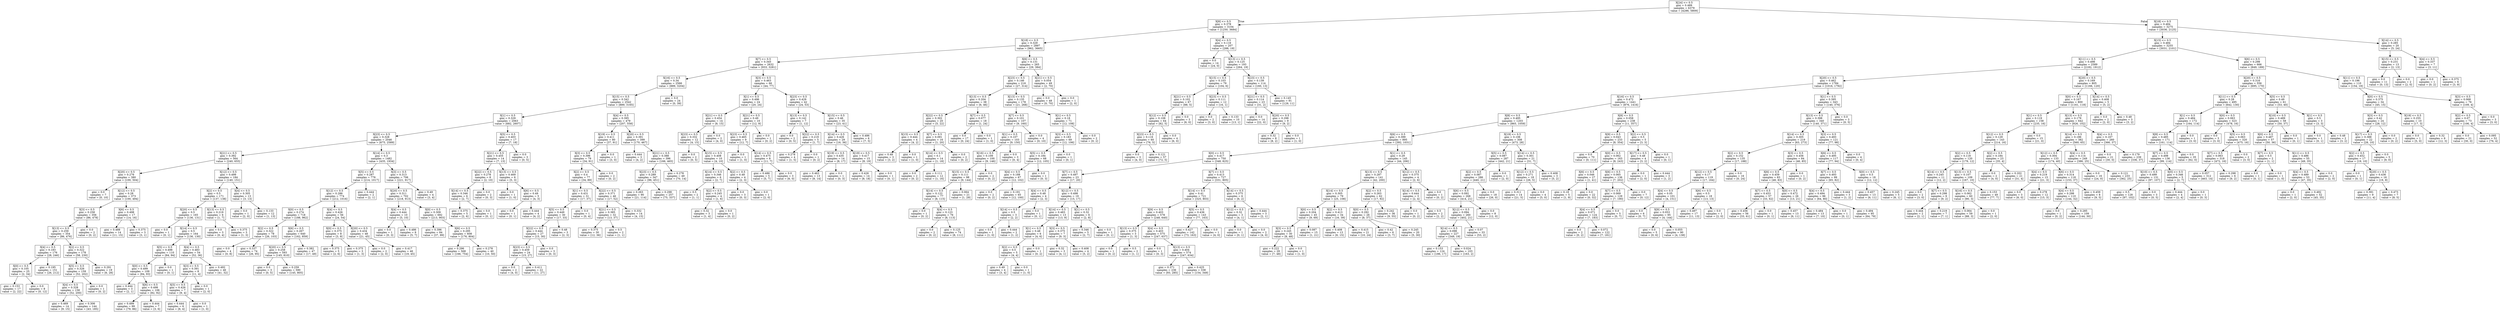 digraph Tree {
node [shape=box] ;
0 [label="X[24] <= 0.5\ngini = 0.489\nsamples = 6379\nvalue = [4286, 5809]"] ;
1 [label="X[8] <= 0.5\ngini = 0.378\nsamples = 3104\nvalue = [1250, 3684]"] ;
0 -> 1 [labeldistance=2.5, labelangle=45, headlabel="True"] ;
2 [label="X[18] <= 0.5\ngini = 0.329\nsamples = 2897\nvalue = [962, 3665]"] ;
1 -> 2 ;
3 [label="X[7] <= 0.5\ngini = 0.345\nsamples = 2632\nvalue = [933, 3281]"] ;
2 -> 3 ;
4 [label="X[16] <= 0.5\ngini = 0.34\nsamples = 2566\nvalue = [889, 3204]"] ;
3 -> 4 ;
5 [label="X[15] <= 0.5\ngini = 0.342\nsamples = 2542\nvalue = [889, 3165]"] ;
4 -> 5 ;
6 [label="X[1] <= 0.5\ngini = 0.329\nsamples = 2063\nvalue = [682, 2607]"] ;
5 -> 6 ;
7 [label="X[23] <= 0.5\ngini = 0.328\nsamples = 2046\nvalue = [675, 2589]"] ;
6 -> 7 ;
8 [label="X[21] <= 0.5\ngini = 0.392\nsamples = 564\nvalue = [240, 655]"] ;
7 -> 8 ;
9 [label="X[20] <= 0.5\ngini = 0.276\nsamples = 380\nvalue = [100, 504]"] ;
8 -> 9 ;
10 [label="gini = 0.0\nsamples = 7\nvalue = [0, 10]"] ;
9 -> 10 ;
11 [label="X[12] <= 0.5\ngini = 0.28\nsamples = 373\nvalue = [100, 494]"] ;
9 -> 11 ;
12 [label="X[3] <= 0.5\ngini = 0.258\nsamples = 356\nvalue = [86, 478]"] ;
11 -> 12 ;
13 [label="X[13] <= 0.5\ngini = 0.259\nsamples = 354\nvalue = [86, 476]"] ;
12 -> 13 ;
14 [label="X[4] <= 0.5\ngini = 0.183\nsamples = 176\nvalue = [28, 246]"] ;
13 -> 14 ;
15 [label="X[0] <= 0.5\ngini = 0.105\nsamples = 25\nvalue = [2, 34]"] ;
14 -> 15 ;
16 [label="gini = 0.153\nsamples = 17\nvalue = [2, 22]"] ;
15 -> 16 ;
17 [label="gini = 0.0\nsamples = 8\nvalue = [0, 12]"] ;
15 -> 17 ;
18 [label="gini = 0.195\nsamples = 151\nvalue = [26, 212]"] ;
14 -> 18 ;
19 [label="X[2] <= 0.5\ngini = 0.322\nsamples = 178\nvalue = [58, 230]"] ;
13 -> 19 ;
20 [label="X[5] <= 0.5\ngini = 0.326\nsamples = 159\nvalue = [52, 202]"] ;
19 -> 20 ;
21 [label="X[4] <= 0.5\ngini = 0.328\nsamples = 158\nvalue = [52, 200]"] ;
20 -> 21 ;
22 [label="gini = 0.469\nsamples = 14\nvalue = [9, 15]"] ;
21 -> 22 ;
23 [label="gini = 0.306\nsamples = 144\nvalue = [43, 185]"] ;
21 -> 23 ;
24 [label="gini = 0.0\nsamples = 1\nvalue = [0, 2]"] ;
20 -> 24 ;
25 [label="gini = 0.291\nsamples = 19\nvalue = [6, 28]"] ;
19 -> 25 ;
26 [label="gini = 0.0\nsamples = 2\nvalue = [0, 2]"] ;
12 -> 26 ;
27 [label="X[6] <= 0.5\ngini = 0.498\nsamples = 17\nvalue = [14, 16]"] ;
11 -> 27 ;
28 [label="gini = 0.488\nsamples = 14\nvalue = [11, 15]"] ;
27 -> 28 ;
29 [label="gini = 0.375\nsamples = 3\nvalue = [3, 1]"] ;
27 -> 29 ;
30 [label="X[12] <= 0.5\ngini = 0.499\nsamples = 184\nvalue = [140, 151]"] ;
8 -> 30 ;
31 [label="X[2] <= 0.5\ngini = 0.5\nsamples = 171\nvalue = [137, 138]"] ;
30 -> 31 ;
32 [label="X[20] <= 0.5\ngini = 0.5\nsamples = 165\nvalue = [136, 131]"] ;
31 -> 32 ;
33 [label="gini = 0.0\nsamples = 1\nvalue = [0, 1]"] ;
32 -> 33 ;
34 [label="X[14] <= 0.5\ngini = 0.5\nsamples = 164\nvalue = [136, 130]"] ;
32 -> 34 ;
35 [label="X[5] <= 0.5\ngini = 0.498\nsamples = 110\nvalue = [84, 94]"] ;
34 -> 35 ;
36 [label="X[0] <= 0.5\ngini = 0.499\nsamples = 109\nvalue = [84, 93]"] ;
35 -> 36 ;
37 [label="gini = 0.444\nsamples = 3\nvalue = [2, 1]"] ;
36 -> 37 ;
38 [label="X[6] <= 0.5\ngini = 0.498\nsamples = 106\nvalue = [82, 92]"] ;
36 -> 38 ;
39 [label="gini = 0.499\nsamples = 99\nvalue = [79, 86]"] ;
38 -> 39 ;
40 [label="gini = 0.444\nsamples = 7\nvalue = [3, 6]"] ;
38 -> 40 ;
41 [label="gini = 0.0\nsamples = 1\nvalue = [0, 1]"] ;
35 -> 41 ;
42 [label="X[4] <= 0.5\ngini = 0.483\nsamples = 54\nvalue = [52, 36]"] ;
34 -> 42 ;
43 [label="X[3] <= 0.5\ngini = 0.391\nsamples = 8\nvalue = [11, 4]"] ;
42 -> 43 ;
44 [label="X[5] <= 0.5\ngini = 0.426\nsamples = 7\nvalue = [9, 4]"] ;
43 -> 44 ;
45 [label="gini = 0.444\nsamples = 6\nvalue = [8, 4]"] ;
44 -> 45 ;
46 [label="gini = 0.0\nsamples = 1\nvalue = [1, 0]"] ;
44 -> 46 ;
47 [label="gini = 0.0\nsamples = 1\nvalue = [2, 0]"] ;
43 -> 47 ;
48 [label="gini = 0.492\nsamples = 46\nvalue = [41, 32]"] ;
42 -> 48 ;
49 [label="X[13] <= 0.5\ngini = 0.219\nsamples = 6\nvalue = [1, 7]"] ;
31 -> 49 ;
50 [label="gini = 0.0\nsamples = 3\nvalue = [0, 4]"] ;
49 -> 50 ;
51 [label="gini = 0.375\nsamples = 3\nvalue = [1, 3]"] ;
49 -> 51 ;
52 [label="X[4] <= 0.5\ngini = 0.305\nsamples = 13\nvalue = [3, 13]"] ;
30 -> 52 ;
53 [label="gini = 0.0\nsamples = 1\nvalue = [2, 0]"] ;
52 -> 53 ;
54 [label="gini = 0.133\nsamples = 12\nvalue = [1, 13]"] ;
52 -> 54 ;
55 [label="X[14] <= 0.5\ngini = 0.3\nsamples = 1482\nvalue = [435, 1934]"] ;
7 -> 55 ;
56 [label="X[5] <= 0.5\ngini = 0.287\nsamples = 776\nvalue = [214, 1017]"] ;
55 -> 56 ;
57 [label="X[12] <= 0.5\ngini = 0.286\nsamples = 774\nvalue = [212, 1016]"] ;
56 -> 57 ;
58 [label="X[0] <= 0.5\ngini = 0.274\nsamples = 718\nvalue = [188, 962]"] ;
57 -> 58 ;
59 [label="X[2] <= 0.5\ngini = 0.322\nsamples = 78\nvalue = [26, 103]"] ;
58 -> 59 ;
60 [label="gini = 0.0\nsamples = 4\nvalue = [0, 8]"] ;
59 -> 60 ;
61 [label="gini = 0.337\nsamples = 74\nvalue = [26, 95]"] ;
59 -> 61 ;
62 [label="X[6] <= 0.5\ngini = 0.267\nsamples = 640\nvalue = [162, 859]"] ;
58 -> 62 ;
63 [label="X[20] <= 0.5\ngini = 0.258\nsamples = 593\nvalue = [145, 810]"] ;
62 -> 63 ;
64 [label="gini = 0.0\nsamples = 3\nvalue = [0, 5]"] ;
63 -> 64 ;
65 [label="gini = 0.259\nsamples = 590\nvalue = [145, 805]"] ;
63 -> 65 ;
66 [label="gini = 0.382\nsamples = 47\nvalue = [17, 49]"] ;
62 -> 66 ;
67 [label="X[4] <= 0.5\ngini = 0.426\nsamples = 56\nvalue = [24, 54]"] ;
57 -> 67 ;
68 [label="X[0] <= 0.5\ngini = 0.375\nsamples = 8\nvalue = [3, 9]"] ;
67 -> 68 ;
69 [label="gini = 0.375\nsamples = 5\nvalue = [2, 6]"] ;
68 -> 69 ;
70 [label="gini = 0.375\nsamples = 3\nvalue = [1, 3]"] ;
68 -> 70 ;
71 [label="X[20] <= 0.5\ngini = 0.434\nsamples = 48\nvalue = [21, 45]"] ;
67 -> 71 ;
72 [label="gini = 0.0\nsamples = 2\nvalue = [2, 0]"] ;
71 -> 72 ;
73 [label="gini = 0.417\nsamples = 46\nvalue = [19, 45]"] ;
71 -> 73 ;
74 [label="gini = 0.444\nsamples = 2\nvalue = [2, 1]"] ;
56 -> 74 ;
75 [label="X[3] <= 0.5\ngini = 0.313\nsamples = 706\nvalue = [221, 917]"] ;
55 -> 75 ;
76 [label="X[20] <= 0.5\ngini = 0.311\nsamples = 702\nvalue = [218, 913]"] ;
75 -> 76 ;
77 [label="X[4] <= 0.5\ngini = 0.444\nsamples = 10\nvalue = [5, 10]"] ;
76 -> 77 ;
78 [label="gini = 0.0\nsamples = 1\nvalue = [0, 3]"] ;
77 -> 78 ;
79 [label="gini = 0.486\nsamples = 9\nvalue = [5, 7]"] ;
77 -> 79 ;
80 [label="X[0] <= 0.5\ngini = 0.309\nsamples = 692\nvalue = [213, 903]"] ;
76 -> 80 ;
81 [label="gini = 0.396\nsamples = 84\nvalue = [37, 99]"] ;
80 -> 81 ;
82 [label="X[6] <= 0.5\ngini = 0.295\nsamples = 608\nvalue = [176, 804]"] ;
80 -> 82 ;
83 [label="gini = 0.296\nsamples = 568\nvalue = [166, 754]"] ;
82 -> 83 ;
84 [label="gini = 0.278\nsamples = 40\nvalue = [10, 50]"] ;
82 -> 84 ;
85 [label="gini = 0.49\nsamples = 4\nvalue = [3, 4]"] ;
75 -> 85 ;
86 [label="X[5] <= 0.5\ngini = 0.403\nsamples = 17\nvalue = [7, 18]"] ;
6 -> 86 ;
87 [label="X[21] <= 0.5\ngini = 0.455\nsamples = 14\nvalue = [7, 13]"] ;
86 -> 87 ;
88 [label="X[22] <= 0.5\ngini = 0.278\nsamples = 8\nvalue = [2, 10]"] ;
87 -> 88 ;
89 [label="X[14] <= 0.5\ngini = 0.346\nsamples = 6\nvalue = [2, 7]"] ;
88 -> 89 ;
90 [label="gini = 0.375\nsamples = 5\nvalue = [2, 6]"] ;
89 -> 90 ;
91 [label="gini = 0.0\nsamples = 1\nvalue = [0, 1]"] ;
89 -> 91 ;
92 [label="gini = 0.0\nsamples = 2\nvalue = [0, 3]"] ;
88 -> 92 ;
93 [label="X[13] <= 0.5\ngini = 0.469\nsamples = 6\nvalue = [5, 3]"] ;
87 -> 93 ;
94 [label="gini = 0.0\nsamples = 1\nvalue = [1, 0]"] ;
93 -> 94 ;
95 [label="X[6] <= 0.5\ngini = 0.49\nsamples = 5\nvalue = [4, 3]"] ;
93 -> 95 ;
96 [label="gini = 0.0\nsamples = 1\nvalue = [0, 1]"] ;
95 -> 96 ;
97 [label="gini = 0.444\nsamples = 4\nvalue = [4, 2]"] ;
95 -> 97 ;
98 [label="gini = 0.0\nsamples = 3\nvalue = [0, 5]"] ;
86 -> 98 ;
99 [label="X[4] <= 0.5\ngini = 0.395\nsamples = 479\nvalue = [207, 558]"] ;
5 -> 99 ;
100 [label="X[19] <= 0.5\ngini = 0.411\nsamples = 80\nvalue = [37, 91]"] ;
99 -> 100 ;
101 [label="X[3] <= 0.5\ngini = 0.396\nsamples = 79\nvalue = [34, 91]"] ;
100 -> 101 ;
102 [label="X[2] <= 0.5\ngini = 0.4\nsamples = 77\nvalue = [34, 89]"] ;
101 -> 102 ;
103 [label="X[1] <= 0.5\ngini = 0.431\nsamples = 31\nvalue = [17, 37]"] ;
102 -> 103 ;
104 [label="X[5] <= 0.5\ngini = 0.449\nsamples = 30\nvalue = [17, 33]"] ;
103 -> 104 ;
105 [label="X[22] <= 0.5\ngini = 0.444\nsamples = 27\nvalue = [15, 30]"] ;
104 -> 105 ;
106 [label="X[23] <= 0.5\ngini = 0.459\nsamples = 24\nvalue = [15, 27]"] ;
105 -> 106 ;
107 [label="gini = 0.0\nsamples = 2\nvalue = [4, 0]"] ;
106 -> 107 ;
108 [label="gini = 0.411\nsamples = 22\nvalue = [11, 27]"] ;
106 -> 108 ;
109 [label="gini = 0.0\nsamples = 3\nvalue = [0, 3]"] ;
105 -> 109 ;
110 [label="gini = 0.48\nsamples = 3\nvalue = [2, 3]"] ;
104 -> 110 ;
111 [label="gini = 0.0\nsamples = 1\nvalue = [0, 4]"] ;
103 -> 111 ;
112 [label="X[22] <= 0.5\ngini = 0.371\nsamples = 46\nvalue = [17, 52]"] ;
102 -> 112 ;
113 [label="X[21] <= 0.5\ngini = 0.385\nsamples = 32\nvalue = [13, 37]"] ;
112 -> 113 ;
114 [label="gini = 0.375\nsamples = 30\nvalue = [12, 36]"] ;
113 -> 114 ;
115 [label="gini = 0.5\nsamples = 2\nvalue = [1, 1]"] ;
113 -> 115 ;
116 [label="gini = 0.332\nsamples = 14\nvalue = [4, 15]"] ;
112 -> 116 ;
117 [label="gini = 0.0\nsamples = 2\nvalue = [0, 2]"] ;
101 -> 117 ;
118 [label="gini = 0.0\nsamples = 1\nvalue = [3, 0]"] ;
100 -> 118 ;
119 [label="X[20] <= 0.5\ngini = 0.391\nsamples = 399\nvalue = [170, 467]"] ;
99 -> 119 ;
120 [label="gini = 0.444\nsamples = 3\nvalue = [4, 2]"] ;
119 -> 120 ;
121 [label="X[21] <= 0.5\ngini = 0.388\nsamples = 396\nvalue = [166, 465]"] ;
119 -> 121 ;
122 [label="X[23] <= 0.5\ngini = 0.289\nsamples = 347\nvalue = [96, 451]"] ;
121 -> 122 ;
123 [label="gini = 0.263\nsamples = 90\nvalue = [21, 114]"] ;
122 -> 123 ;
124 [label="gini = 0.298\nsamples = 257\nvalue = [75, 337]"] ;
122 -> 124 ;
125 [label="gini = 0.278\nsamples = 49\nvalue = [70, 14]"] ;
121 -> 125 ;
126 [label="gini = 0.0\nsamples = 24\nvalue = [0, 39]"] ;
4 -> 126 ;
127 [label="X[3] <= 0.5\ngini = 0.463\nsamples = 66\nvalue = [44, 77]"] ;
3 -> 127 ;
128 [label="X[1] <= 0.5\ngini = 0.496\nsamples = 24\nvalue = [20, 24]"] ;
127 -> 128 ;
129 [label="X[21] <= 0.5\ngini = 0.454\nsamples = 14\nvalue = [8, 15]"] ;
128 -> 129 ;
130 [label="X[23] <= 0.5\ngini = 0.332\nsamples = 12\nvalue = [4, 15]"] ;
129 -> 130 ;
131 [label="gini = 0.0\nsamples = 2\nvalue = [0, 5]"] ;
130 -> 131 ;
132 [label="X[15] <= 0.5\ngini = 0.408\nsamples = 10\nvalue = [4, 10]"] ;
130 -> 132 ;
133 [label="X[14] <= 0.5\ngini = 0.346\nsamples = 6\nvalue = [2, 7]"] ;
132 -> 133 ;
134 [label="gini = 0.5\nsamples = 2\nvalue = [1, 1]"] ;
133 -> 134 ;
135 [label="X[2] <= 0.5\ngini = 0.245\nsamples = 4\nvalue = [1, 6]"] ;
133 -> 135 ;
136 [label="gini = 0.32\nsamples = 3\nvalue = [1, 4]"] ;
135 -> 136 ;
137 [label="gini = 0.0\nsamples = 1\nvalue = [0, 2]"] ;
135 -> 137 ;
138 [label="X[2] <= 0.5\ngini = 0.48\nsamples = 4\nvalue = [2, 3]"] ;
132 -> 138 ;
139 [label="gini = 0.0\nsamples = 3\nvalue = [0, 3]"] ;
138 -> 139 ;
140 [label="gini = 0.0\nsamples = 1\nvalue = [2, 0]"] ;
138 -> 140 ;
141 [label="gini = 0.0\nsamples = 2\nvalue = [4, 0]"] ;
129 -> 141 ;
142 [label="X[21] <= 0.5\ngini = 0.49\nsamples = 10\nvalue = [12, 9]"] ;
128 -> 142 ;
143 [label="X[23] <= 0.5\ngini = 0.465\nsamples = 9\nvalue = [12, 7]"] ;
142 -> 143 ;
144 [label="gini = 0.0\nsamples = 1\nvalue = [1, 0]"] ;
143 -> 144 ;
145 [label="X[14] <= 0.5\ngini = 0.475\nsamples = 8\nvalue = [11, 7]"] ;
143 -> 145 ;
146 [label="gini = 0.486\nsamples = 5\nvalue = [5, 7]"] ;
145 -> 146 ;
147 [label="gini = 0.0\nsamples = 3\nvalue = [6, 0]"] ;
145 -> 147 ;
148 [label="gini = 0.0\nsamples = 1\nvalue = [0, 2]"] ;
142 -> 148 ;
149 [label="X[23] <= 0.5\ngini = 0.429\nsamples = 42\nvalue = [24, 53]"] ;
127 -> 149 ;
150 [label="X[13] <= 0.5\ngini = 0.142\nsamples = 7\nvalue = [1, 12]"] ;
149 -> 150 ;
151 [label="gini = 0.0\nsamples = 2\nvalue = [0, 5]"] ;
150 -> 151 ;
152 [label="X[22] <= 0.5\ngini = 0.219\nsamples = 5\nvalue = [1, 7]"] ;
150 -> 152 ;
153 [label="gini = 0.278\nsamples = 4\nvalue = [1, 5]"] ;
152 -> 153 ;
154 [label="gini = 0.0\nsamples = 1\nvalue = [0, 2]"] ;
152 -> 154 ;
155 [label="X[15] <= 0.5\ngini = 0.46\nsamples = 35\nvalue = [23, 41]"] ;
149 -> 155 ;
156 [label="X[14] <= 0.5\ngini = 0.426\nsamples = 29\nvalue = [16, 36]"] ;
155 -> 156 ;
157 [label="X[19] <= 0.5\ngini = 0.435\nsamples = 14\nvalue = [8, 17]"] ;
156 -> 157 ;
158 [label="gini = 0.463\nsamples = 13\nvalue = [8, 14]"] ;
157 -> 158 ;
159 [label="gini = 0.0\nsamples = 1\nvalue = [0, 3]"] ;
157 -> 159 ;
160 [label="X[19] <= 0.5\ngini = 0.417\nsamples = 15\nvalue = [8, 19]"] ;
156 -> 160 ;
161 [label="gini = 0.426\nsamples = 14\nvalue = [8, 18]"] ;
160 -> 161 ;
162 [label="gini = 0.0\nsamples = 1\nvalue = [0, 1]"] ;
160 -> 162 ;
163 [label="gini = 0.486\nsamples = 6\nvalue = [7, 5]"] ;
155 -> 163 ;
164 [label="X[6] <= 0.5\ngini = 0.131\nsamples = 265\nvalue = [29, 384]"] ;
2 -> 164 ;
165 [label="X[23] <= 0.5\ngini = 0.146\nsamples = 216\nvalue = [27, 314]"] ;
164 -> 165 ;
166 [label="X[13] <= 0.5\ngini = 0.204\nsamples = 38\nvalue = [6, 46]"] ;
165 -> 166 ;
167 [label="X[22] <= 0.5\ngini = 0.302\nsamples = 20\nvalue = [5, 22]"] ;
166 -> 167 ;
168 [label="X[15] <= 0.5\ngini = 0.444\nsamples = 4\nvalue = [4, 2]"] ;
167 -> 168 ;
169 [label="gini = 0.48\nsamples = 3\nvalue = [3, 2]"] ;
168 -> 169 ;
170 [label="gini = 0.0\nsamples = 1\nvalue = [1, 0]"] ;
168 -> 170 ;
171 [label="X[7] <= 0.5\ngini = 0.091\nsamples = 16\nvalue = [1, 20]"] ;
167 -> 171 ;
172 [label="X[14] <= 0.5\ngini = 0.1\nsamples = 14\nvalue = [1, 18]"] ;
171 -> 172 ;
173 [label="gini = 0.0\nsamples = 2\nvalue = [0, 2]"] ;
172 -> 173 ;
174 [label="gini = 0.111\nsamples = 12\nvalue = [1, 16]"] ;
172 -> 174 ;
175 [label="gini = 0.0\nsamples = 2\nvalue = [0, 2]"] ;
171 -> 175 ;
176 [label="X[7] <= 0.5\ngini = 0.077\nsamples = 18\nvalue = [1, 24]"] ;
166 -> 176 ;
177 [label="gini = 0.0\nsamples = 17\nvalue = [0, 24]"] ;
176 -> 177 ;
178 [label="gini = 0.0\nsamples = 1\nvalue = [1, 0]"] ;
176 -> 178 ;
179 [label="X[13] <= 0.5\ngini = 0.135\nsamples = 178\nvalue = [21, 268]"] ;
165 -> 179 ;
180 [label="X[7] <= 0.5\ngini = 0.101\nsamples = 107\nvalue = [9, 160]"] ;
179 -> 180 ;
181 [label="X[1] <= 0.5\ngini = 0.107\nsamples = 103\nvalue = [9, 150]"] ;
180 -> 181 ;
182 [label="X[16] <= 0.5\ngini = 0.109\nsamples = 100\nvalue = [9, 146]"] ;
181 -> 182 ;
183 [label="X[15] <= 0.5\ngini = 0.111\nsamples = 98\nvalue = [9, 144]"] ;
182 -> 183 ;
184 [label="X[14] <= 0.5\ngini = 0.122\nsamples = 77\nvalue = [8, 115]"] ;
183 -> 184 ;
185 [label="gini = 0.0\nsamples = 1\nvalue = [0, 2]"] ;
184 -> 185 ;
186 [label="X[4] <= 0.5\ngini = 0.123\nsamples = 76\nvalue = [8, 113]"] ;
184 -> 186 ;
187 [label="gini = 0.0\nsamples = 2\nvalue = [0, 2]"] ;
186 -> 187 ;
188 [label="gini = 0.125\nsamples = 74\nvalue = [8, 111]"] ;
186 -> 188 ;
189 [label="gini = 0.064\nsamples = 21\nvalue = [1, 29]"] ;
183 -> 189 ;
190 [label="gini = 0.0\nsamples = 2\nvalue = [0, 2]"] ;
182 -> 190 ;
191 [label="gini = 0.0\nsamples = 3\nvalue = [0, 4]"] ;
181 -> 191 ;
192 [label="gini = 0.0\nsamples = 4\nvalue = [0, 10]"] ;
180 -> 192 ;
193 [label="X[1] <= 0.5\ngini = 0.18\nsamples = 71\nvalue = [12, 108]"] ;
179 -> 193 ;
194 [label="X[3] <= 0.5\ngini = 0.183\nsamples = 69\nvalue = [12, 106]"] ;
193 -> 194 ;
195 [label="X[5] <= 0.5\ngini = 0.184\nsamples = 68\nvalue = [12, 105]"] ;
194 -> 195 ;
196 [label="X[4] <= 0.5\ngini = 0.188\nsamples = 67\nvalue = [12, 102]"] ;
195 -> 196 ;
197 [label="gini = 0.0\nsamples = 2\nvalue = [0, 2]"] ;
196 -> 197 ;
198 [label="gini = 0.191\nsamples = 65\nvalue = [12, 100]"] ;
196 -> 198 ;
199 [label="gini = 0.0\nsamples = 1\nvalue = [0, 3]"] ;
195 -> 199 ;
200 [label="gini = 0.0\nsamples = 1\nvalue = [0, 1]"] ;
194 -> 200 ;
201 [label="gini = 0.0\nsamples = 2\nvalue = [0, 2]"] ;
193 -> 201 ;
202 [label="X[21] <= 0.5\ngini = 0.054\nsamples = 49\nvalue = [2, 70]"] ;
164 -> 202 ;
203 [label="gini = 0.0\nsamples = 48\nvalue = [0, 70]"] ;
202 -> 203 ;
204 [label="gini = 0.0\nsamples = 1\nvalue = [2, 0]"] ;
202 -> 204 ;
205 [label="X[4] <= 0.5\ngini = 0.116\nsamples = 207\nvalue = [288, 19]"] ;
1 -> 205 ;
206 [label="gini = 0.0\nsamples = 14\nvalue = [24, 0]"] ;
205 -> 206 ;
207 [label="X[13] <= 0.5\ngini = 0.125\nsamples = 193\nvalue = [264, 19]"] ;
205 -> 207 ;
208 [label="X[15] <= 0.5\ngini = 0.103\nsamples = 79\nvalue = [104, 6]"] ;
207 -> 208 ;
209 [label="X[21] <= 0.5\ngini = 0.102\nsamples = 67\nvalue = [88, 5]"] ;
208 -> 209 ;
210 [label="X[12] <= 0.5\ngini = 0.108\nsamples = 64\nvalue = [82, 5]"] ;
209 -> 210 ;
211 [label="X[23] <= 0.5\ngini = 0.116\nsamples = 60\nvalue = [76, 5]"] ;
210 -> 211 ;
212 [label="gini = 0.0\nsamples = 3\nvalue = [4, 0]"] ;
211 -> 212 ;
213 [label="gini = 0.121\nsamples = 57\nvalue = [72, 5]"] ;
211 -> 213 ;
214 [label="gini = 0.0\nsamples = 4\nvalue = [6, 0]"] ;
210 -> 214 ;
215 [label="gini = 0.0\nsamples = 3\nvalue = [6, 0]"] ;
209 -> 215 ;
216 [label="X[23] <= 0.5\ngini = 0.111\nsamples = 12\nvalue = [16, 1]"] ;
208 -> 216 ;
217 [label="gini = 0.0\nsamples = 2\nvalue = [3, 0]"] ;
216 -> 217 ;
218 [label="gini = 0.133\nsamples = 10\nvalue = [13, 1]"] ;
216 -> 218 ;
219 [label="X[23] <= 0.5\ngini = 0.139\nsamples = 114\nvalue = [160, 13]"] ;
207 -> 219 ;
220 [label="X[21] <= 0.5\ngini = 0.114\nsamples = 23\nvalue = [31, 2]"] ;
219 -> 220 ;
221 [label="gini = 0.0\nsamples = 14\nvalue = [22, 0]"] ;
220 -> 221 ;
222 [label="X[20] <= 0.5\ngini = 0.298\nsamples = 9\nvalue = [9, 2]"] ;
220 -> 222 ;
223 [label="gini = 0.32\nsamples = 8\nvalue = [8, 2]"] ;
222 -> 223 ;
224 [label="gini = 0.0\nsamples = 1\nvalue = [1, 0]"] ;
222 -> 224 ;
225 [label="gini = 0.145\nsamples = 91\nvalue = [129, 11]"] ;
219 -> 225 ;
226 [label="X[18] <= 0.5\ngini = 0.484\nsamples = 3275\nvalue = [3036, 2125]"] ;
0 -> 226 [labeldistance=2.5, labelangle=-45, headlabel="False"] ;
227 [label="X[15] <= 0.5\ngini = 0.484\nsamples = 3255\nvalue = [3031, 2101]"] ;
226 -> 227 ;
228 [label="X[11] <= 0.5\ngini = 0.498\nsamples = 2589\nvalue = [2182, 1912]"] ;
227 -> 228 ;
229 [label="X[20] <= 0.5\ngini = 0.462\nsamples = 1784\nvalue = [1016, 1792]"] ;
228 -> 229 ;
230 [label="X[16] <= 0.5\ngini = 0.472\nsamples = 1441\nvalue = [876, 1416]"] ;
229 -> 230 ;
231 [label="X[8] <= 0.5\ngini = 0.495\nsamples = 1203\nvalue = [865, 1059]"] ;
230 -> 231 ;
232 [label="X[6] <= 0.5\ngini = 0.399\nsamples = 895\nvalue = [392, 1031]"] ;
231 -> 232 ;
233 [label="X[0] <= 0.5\ngini = 0.417\nsamples = 750\nvalue = [348, 825]"] ;
232 -> 233 ;
234 [label="X[7] <= 0.5\ngini = 0.497\nsamples = 23\nvalue = [17, 20]"] ;
233 -> 234 ;
235 [label="X[4] <= 0.5\ngini = 0.48\nsamples = 4\nvalue = [2, 3]"] ;
234 -> 235 ;
236 [label="X[14] <= 0.5\ngini = 0.5\nsamples = 3\nvalue = [2, 2]"] ;
235 -> 236 ;
237 [label="gini = 0.0\nsamples = 1\nvalue = [1, 0]"] ;
236 -> 237 ;
238 [label="gini = 0.444\nsamples = 2\nvalue = [1, 2]"] ;
236 -> 238 ;
239 [label="gini = 0.0\nsamples = 1\nvalue = [0, 1]"] ;
235 -> 239 ;
240 [label="X[12] <= 0.5\ngini = 0.498\nsamples = 19\nvalue = [15, 17]"] ;
234 -> 240 ;
241 [label="X[14] <= 0.5\ngini = 0.483\nsamples = 13\nvalue = [13, 9]"] ;
240 -> 241 ;
242 [label="X[1] <= 0.5\ngini = 0.48\nsamples = 6\nvalue = [4, 6]"] ;
241 -> 242 ;
243 [label="X[2] <= 0.5\ngini = 0.5\nsamples = 5\nvalue = [4, 4]"] ;
242 -> 243 ;
244 [label="gini = 0.49\nsamples = 4\nvalue = [3, 4]"] ;
243 -> 244 ;
245 [label="gini = 0.0\nsamples = 1\nvalue = [1, 0]"] ;
243 -> 245 ;
246 [label="gini = 0.0\nsamples = 1\nvalue = [0, 2]"] ;
242 -> 246 ;
247 [label="X[3] <= 0.5\ngini = 0.375\nsamples = 7\nvalue = [9, 3]"] ;
241 -> 247 ;
248 [label="gini = 0.32\nsamples = 3\nvalue = [4, 1]"] ;
247 -> 248 ;
249 [label="gini = 0.408\nsamples = 4\nvalue = [5, 2]"] ;
247 -> 249 ;
250 [label="X[1] <= 0.5\ngini = 0.32\nsamples = 6\nvalue = [2, 8]"] ;
240 -> 250 ;
251 [label="gini = 0.346\nsamples = 5\nvalue = [2, 7]"] ;
250 -> 251 ;
252 [label="gini = 0.0\nsamples = 1\nvalue = [0, 1]"] ;
250 -> 252 ;
253 [label="X[7] <= 0.5\ngini = 0.413\nsamples = 727\nvalue = [331, 805]"] ;
233 -> 253 ;
254 [label="X[14] <= 0.5\ngini = 0.41\nsamples = 721\nvalue = [325, 803]"] ;
253 -> 254 ;
255 [label="X[9] <= 0.5\ngini = 0.403\nsamples = 578\nvalue = [248, 640]"] ;
254 -> 255 ;
256 [label="X[13] <= 0.5\ngini = 0.375\nsamples = 3\nvalue = [1, 3]"] ;
255 -> 256 ;
257 [label="gini = 0.0\nsamples = 1\nvalue = [0, 2]"] ;
256 -> 257 ;
258 [label="gini = 0.5\nsamples = 2\nvalue = [1, 1]"] ;
256 -> 258 ;
259 [label="X[4] <= 0.5\ngini = 0.403\nsamples = 575\nvalue = [247, 637]"] ;
255 -> 259 ;
260 [label="gini = 0.0\nsamples = 1\nvalue = [0, 3]"] ;
259 -> 260 ;
261 [label="X[13] <= 0.5\ngini = 0.404\nsamples = 574\nvalue = [247, 634]"] ;
259 -> 261 ;
262 [label="gini = 0.371\nsamples = 236\nvalue = [93, 285]"] ;
261 -> 262 ;
263 [label="gini = 0.425\nsamples = 338\nvalue = [154, 349]"] ;
261 -> 263 ;
264 [label="X[5] <= 0.5\ngini = 0.436\nsamples = 143\nvalue = [77, 163]"] ;
254 -> 264 ;
265 [label="gini = 0.427\nsamples = 142\nvalue = [73, 163]"] ;
264 -> 265 ;
266 [label="gini = 0.0\nsamples = 1\nvalue = [4, 0]"] ;
264 -> 266 ;
267 [label="X[14] <= 0.5\ngini = 0.375\nsamples = 6\nvalue = [6, 2]"] ;
253 -> 267 ;
268 [label="X[12] <= 0.5\ngini = 0.32\nsamples = 3\nvalue = [4, 1]"] ;
267 -> 268 ;
269 [label="gini = 0.0\nsamples = 1\nvalue = [0, 1]"] ;
268 -> 269 ;
270 [label="gini = 0.0\nsamples = 2\nvalue = [4, 0]"] ;
268 -> 270 ;
271 [label="gini = 0.444\nsamples = 3\nvalue = [2, 1]"] ;
267 -> 271 ;
272 [label="X[1] <= 0.5\ngini = 0.29\nsamples = 145\nvalue = [44, 206]"] ;
232 -> 272 ;
273 [label="X[13] <= 0.5\ngini = 0.287\nsamples = 141\nvalue = [42, 200]"] ;
272 -> 273 ;
274 [label="X[14] <= 0.5\ngini = 0.305\nsamples = 79\nvalue = [25, 108]"] ;
273 -> 274 ;
275 [label="X[0] <= 0.5\ngini = 0.204\nsamples = 45\nvalue = [9, 69]"] ;
274 -> 275 ;
276 [label="X[3] <= 0.5\ngini = 0.245\nsamples = 30\nvalue = [8, 48]"] ;
275 -> 276 ;
277 [label="gini = 0.222\nsamples = 29\nvalue = [7, 48]"] ;
276 -> 277 ;
278 [label="gini = 0.0\nsamples = 1\nvalue = [1, 0]"] ;
276 -> 278 ;
279 [label="gini = 0.087\nsamples = 15\nvalue = [1, 21]"] ;
275 -> 279 ;
280 [label="X[2] <= 0.5\ngini = 0.413\nsamples = 34\nvalue = [16, 39]"] ;
274 -> 280 ;
281 [label="gini = 0.408\nsamples = 13\nvalue = [6, 15]"] ;
280 -> 281 ;
282 [label="gini = 0.415\nsamples = 21\nvalue = [10, 24]"] ;
280 -> 282 ;
283 [label="X[2] <= 0.5\ngini = 0.263\nsamples = 62\nvalue = [17, 92]"] ;
273 -> 283 ;
284 [label="X[0] <= 0.5\ngini = 0.292\nsamples = 26\nvalue = [8, 37]"] ;
283 -> 284 ;
285 [label="gini = 0.42\nsamples = 6\nvalue = [3, 7]"] ;
284 -> 285 ;
286 [label="gini = 0.245\nsamples = 20\nvalue = [5, 30]"] ;
284 -> 286 ;
287 [label="gini = 0.242\nsamples = 36\nvalue = [9, 55]"] ;
283 -> 287 ;
288 [label="X[12] <= 0.5\ngini = 0.375\nsamples = 4\nvalue = [2, 6]"] ;
272 -> 288 ;
289 [label="X[14] <= 0.5\ngini = 0.444\nsamples = 3\nvalue = [2, 4]"] ;
288 -> 289 ;
290 [label="gini = 0.0\nsamples = 1\nvalue = [0, 2]"] ;
289 -> 290 ;
291 [label="gini = 0.5\nsamples = 2\nvalue = [2, 2]"] ;
289 -> 291 ;
292 [label="gini = 0.0\nsamples = 1\nvalue = [0, 2]"] ;
288 -> 292 ;
293 [label="X[19] <= 0.5\ngini = 0.106\nsamples = 308\nvalue = [473, 28]"] ;
231 -> 293 ;
294 [label="X[5] <= 0.5\ngini = 0.087\nsamples = 287\nvalue = [442, 21]"] ;
293 -> 294 ;
295 [label="X[2] <= 0.5\ngini = 0.087\nsamples = 286\nvalue = [440, 21]"] ;
294 -> 295 ;
296 [label="X[6] <= 0.5\ngini = 0.092\nsamples = 268\nvalue = [414, 21]"] ;
295 -> 296 ;
297 [label="X[12] <= 0.5\ngini = 0.094\nsamples = 260\nvalue = [402, 21]"] ;
296 -> 297 ;
298 [label="X[14] <= 0.5\ngini = 0.098\nsamples = 227\nvalue = [349, 19]"] ;
297 -> 298 ;
299 [label="gini = 0.153\nsamples = 124\nvalue = [186, 17]"] ;
298 -> 299 ;
300 [label="gini = 0.024\nsamples = 103\nvalue = [163, 2]"] ;
298 -> 300 ;
301 [label="gini = 0.07\nsamples = 33\nvalue = [53, 2]"] ;
297 -> 301 ;
302 [label="gini = 0.0\nsamples = 8\nvalue = [12, 0]"] ;
296 -> 302 ;
303 [label="gini = 0.0\nsamples = 18\nvalue = [26, 0]"] ;
295 -> 303 ;
304 [label="gini = 0.0\nsamples = 1\nvalue = [2, 0]"] ;
294 -> 304 ;
305 [label="X[14] <= 0.5\ngini = 0.301\nsamples = 21\nvalue = [31, 7]"] ;
293 -> 305 ;
306 [label="X[12] <= 0.5\ngini = 0.271\nsamples = 18\nvalue = [26, 5]"] ;
305 -> 306 ;
307 [label="gini = 0.311\nsamples = 14\nvalue = [21, 5]"] ;
306 -> 307 ;
308 [label="gini = 0.0\nsamples = 4\nvalue = [5, 0]"] ;
306 -> 308 ;
309 [label="gini = 0.408\nsamples = 3\nvalue = [5, 2]"] ;
305 -> 309 ;
310 [label="X[8] <= 0.5\ngini = 0.058\nsamples = 238\nvalue = [11, 357]"] ;
230 -> 310 ;
311 [label="X[9] <= 0.5\ngini = 0.043\nsamples = 233\nvalue = [8, 354]"] ;
310 -> 311 ;
312 [label="gini = 0.0\nsamples = 70\nvalue = [0, 111]"] ;
311 -> 312 ;
313 [label="X[0] <= 0.5\ngini = 0.062\nsamples = 163\nvalue = [8, 243]"] ;
311 -> 313 ;
314 [label="X[6] <= 0.5\ngini = 0.046\nsamples = 27\nvalue = [1, 41]"] ;
313 -> 314 ;
315 [label="gini = 0.18\nsamples = 5\nvalue = [1, 9]"] ;
314 -> 315 ;
316 [label="gini = 0.0\nsamples = 22\nvalue = [0, 32]"] ;
314 -> 316 ;
317 [label="X[6] <= 0.5\ngini = 0.065\nsamples = 136\nvalue = [7, 202]"] ;
313 -> 317 ;
318 [label="X[7] <= 0.5\ngini = 0.069\nsamples = 129\nvalue = [7, 190]"] ;
317 -> 318 ;
319 [label="X[4] <= 0.5\ngini = 0.071\nsamples = 124\nvalue = [7, 183]"] ;
318 -> 319 ;
320 [label="gini = 0.0\nsamples = 2\nvalue = [0, 2]"] ;
319 -> 320 ;
321 [label="gini = 0.072\nsamples = 122\nvalue = [7, 181]"] ;
319 -> 321 ;
322 [label="gini = 0.0\nsamples = 5\nvalue = [0, 7]"] ;
318 -> 322 ;
323 [label="gini = 0.0\nsamples = 7\nvalue = [0, 12]"] ;
317 -> 323 ;
324 [label="X[2] <= 0.5\ngini = 0.5\nsamples = 5\nvalue = [3, 3]"] ;
310 -> 324 ;
325 [label="X[17] <= 0.5\ngini = 0.48\nsamples = 4\nvalue = [3, 2]"] ;
324 -> 325 ;
326 [label="gini = 0.0\nsamples = 1\nvalue = [2, 0]"] ;
325 -> 326 ;
327 [label="gini = 0.444\nsamples = 3\nvalue = [1, 2]"] ;
325 -> 327 ;
328 [label="gini = 0.0\nsamples = 1\nvalue = [0, 1]"] ;
324 -> 328 ;
329 [label="X[1] <= 0.5\ngini = 0.395\nsamples = 343\nvalue = [140, 376]"] ;
229 -> 329 ;
330 [label="X[13] <= 0.5\ngini = 0.398\nsamples = 340\nvalue = [140, 371]"] ;
329 -> 330 ;
331 [label="X[14] <= 0.5\ngini = 0.305\nsamples = 219\nvalue = [63, 273]"] ;
330 -> 331 ;
332 [label="X[2] <= 0.5\ngini = 0.152\nsamples = 135\nvalue = [17, 188]"] ;
331 -> 332 ;
333 [label="X[12] <= 0.5\ngini = 0.17\nsamples = 119\nvalue = [17, 164]"] ;
332 -> 333 ;
334 [label="X[4] <= 0.5\ngini = 0.05\nsamples = 101\nvalue = [4, 151]"] ;
333 -> 334 ;
335 [label="gini = 0.0\nsamples = 6\nvalue = [0, 7]"] ;
334 -> 335 ;
336 [label="X[9] <= 0.5\ngini = 0.053\nsamples = 95\nvalue = [4, 144]"] ;
334 -> 336 ;
337 [label="gini = 0.0\nsamples = 5\nvalue = [0, 6]"] ;
336 -> 337 ;
338 [label="gini = 0.055\nsamples = 90\nvalue = [4, 138]"] ;
336 -> 338 ;
339 [label="X[6] <= 0.5\ngini = 0.5\nsamples = 18\nvalue = [13, 13]"] ;
333 -> 339 ;
340 [label="gini = 0.497\nsamples = 17\nvalue = [11, 13]"] ;
339 -> 340 ;
341 [label="gini = 0.0\nsamples = 1\nvalue = [2, 0]"] ;
339 -> 341 ;
342 [label="gini = 0.0\nsamples = 16\nvalue = [0, 24]"] ;
332 -> 342 ;
343 [label="X[3] <= 0.5\ngini = 0.456\nsamples = 84\nvalue = [46, 85]"] ;
331 -> 343 ;
344 [label="X[6] <= 0.5\ngini = 0.459\nsamples = 83\nvalue = [46, 83]"] ;
343 -> 344 ;
345 [label="X[7] <= 0.5\ngini = 0.453\nsamples = 57\nvalue = [33, 62]"] ;
344 -> 345 ;
346 [label="gini = 0.456\nsamples = 56\nvalue = [33, 61]"] ;
345 -> 346 ;
347 [label="gini = 0.0\nsamples = 1\nvalue = [0, 1]"] ;
345 -> 347 ;
348 [label="X[0] <= 0.5\ngini = 0.472\nsamples = 26\nvalue = [13, 21]"] ;
344 -> 348 ;
349 [label="gini = 0.457\nsamples = 13\nvalue = [6, 11]"] ;
348 -> 349 ;
350 [label="gini = 0.484\nsamples = 13\nvalue = [7, 10]"] ;
348 -> 350 ;
351 [label="gini = 0.0\nsamples = 1\nvalue = [0, 2]"] ;
343 -> 351 ;
352 [label="X[3] <= 0.5\ngini = 0.493\nsamples = 121\nvalue = [77, 98]"] ;
330 -> 352 ;
353 [label="X[6] <= 0.5\ngini = 0.495\nsamples = 117\nvalue = [77, 94]"] ;
352 -> 353 ;
354 [label="X[7] <= 0.5\ngini = 0.493\nsamples = 99\nvalue = [65, 82]"] ;
353 -> 354 ;
355 [label="X[4] <= 0.5\ngini = 0.494\nsamples = 96\nvalue = [64, 80]"] ;
354 -> 355 ;
356 [label="gini = 0.0\nsamples = 1\nvalue = [0, 1]"] ;
355 -> 356 ;
357 [label="gini = 0.494\nsamples = 95\nvalue = [64, 79]"] ;
355 -> 357 ;
358 [label="gini = 0.444\nsamples = 3\nvalue = [1, 2]"] ;
354 -> 358 ;
359 [label="X[0] <= 0.5\ngini = 0.5\nsamples = 18\nvalue = [12, 12]"] ;
353 -> 359 ;
360 [label="gini = 0.457\nsamples = 13\nvalue = [6, 11]"] ;
359 -> 360 ;
361 [label="gini = 0.245\nsamples = 5\nvalue = [6, 1]"] ;
359 -> 361 ;
362 [label="gini = 0.0\nsamples = 4\nvalue = [0, 4]"] ;
352 -> 362 ;
363 [label="gini = 0.0\nsamples = 3\nvalue = [0, 5]"] ;
329 -> 363 ;
364 [label="X[20] <= 0.5\ngini = 0.169\nsamples = 805\nvalue = [1166, 120]"] ;
228 -> 364 ;
365 [label="X[0] <= 0.5\ngini = 0.167\nsamples = 800\nvalue = [1161, 118]"] ;
364 -> 365 ;
366 [label="X[1] <= 0.5\ngini = 0.119\nsamples = 158\nvalue = [235, 16]"] ;
365 -> 366 ;
367 [label="X[12] <= 0.5\ngini = 0.129\nsamples = 143\nvalue = [214, 16]"] ;
366 -> 367 ;
368 [label="X[2] <= 0.5\ngini = 0.118\nsamples = 120\nvalue = [179, 12]"] ;
367 -> 368 ;
369 [label="X[14] <= 0.5\ngini = 0.245\nsamples = 11\nvalue = [12, 2]"] ;
368 -> 369 ;
370 [label="gini = 0.0\nsamples = 2\nvalue = [3, 0]"] ;
369 -> 370 ;
371 [label="X[7] <= 0.5\ngini = 0.298\nsamples = 9\nvalue = [9, 2]"] ;
369 -> 371 ;
372 [label="gini = 0.444\nsamples = 2\nvalue = [2, 1]"] ;
371 -> 372 ;
373 [label="gini = 0.219\nsamples = 7\nvalue = [7, 1]"] ;
371 -> 373 ;
374 [label="X[13] <= 0.5\ngini = 0.107\nsamples = 109\nvalue = [167, 10]"] ;
368 -> 374 ;
375 [label="X[16] <= 0.5\ngini = 0.062\nsamples = 60\nvalue = [90, 3]"] ;
374 -> 375 ;
376 [label="gini = 0.064\nsamples = 59\nvalue = [88, 3]"] ;
375 -> 376 ;
377 [label="gini = 0.0\nsamples = 1\nvalue = [2, 0]"] ;
375 -> 377 ;
378 [label="gini = 0.153\nsamples = 49\nvalue = [77, 7]"] ;
374 -> 378 ;
379 [label="X[2] <= 0.5\ngini = 0.184\nsamples = 23\nvalue = [35, 4]"] ;
367 -> 379 ;
380 [label="gini = 0.0\nsamples = 2\nvalue = [4, 0]"] ;
379 -> 380 ;
381 [label="gini = 0.202\nsamples = 21\nvalue = [31, 4]"] ;
379 -> 381 ;
382 [label="gini = 0.0\nsamples = 15\nvalue = [21, 0]"] ;
366 -> 382 ;
383 [label="X[13] <= 0.5\ngini = 0.179\nsamples = 642\nvalue = [926, 102]"] ;
365 -> 383 ;
384 [label="X[14] <= 0.5\ngini = 0.186\nsamples = 382\nvalue = [560, 65]"] ;
383 -> 384 ;
385 [label="X[12] <= 0.5\ngini = 0.304\nsamples = 133\nvalue = [174, 40]"] ;
384 -> 385 ;
386 [label="X[4] <= 0.5\ngini = 0.219\nsamples = 15\nvalue = [21, 3]"] ;
385 -> 386 ;
387 [label="gini = 0.0\nsamples = 3\nvalue = [6, 0]"] ;
386 -> 387 ;
388 [label="gini = 0.278\nsamples = 12\nvalue = [15, 3]"] ;
386 -> 388 ;
389 [label="X[6] <= 0.5\ngini = 0.314\nsamples = 118\nvalue = [153, 37]"] ;
385 -> 389 ;
390 [label="X[4] <= 0.5\ngini = 0.298\nsamples = 110\nvalue = [144, 32]"] ;
389 -> 390 ;
391 [label="gini = 0.0\nsamples = 1\nvalue = [0, 2]"] ;
390 -> 391 ;
392 [label="gini = 0.285\nsamples = 109\nvalue = [144, 30]"] ;
390 -> 392 ;
393 [label="gini = 0.459\nsamples = 8\nvalue = [9, 5]"] ;
389 -> 393 ;
394 [label="X[4] <= 0.5\ngini = 0.114\nsamples = 249\nvalue = [386, 25]"] ;
384 -> 394 ;
395 [label="gini = 0.0\nsamples = 16\nvalue = [24, 0]"] ;
394 -> 395 ;
396 [label="gini = 0.121\nsamples = 233\nvalue = [362, 25]"] ;
394 -> 396 ;
397 [label="X[4] <= 0.5\ngini = 0.167\nsamples = 260\nvalue = [366, 37]"] ;
383 -> 397 ;
398 [label="gini = 0.0\nsamples = 21\nvalue = [30, 0]"] ;
397 -> 398 ;
399 [label="gini = 0.179\nsamples = 239\nvalue = [336, 37]"] ;
397 -> 399 ;
400 [label="X[14] <= 0.5\ngini = 0.408\nsamples = 5\nvalue = [5, 2]"] ;
364 -> 400 ;
401 [label="gini = 0.0\nsamples = 2\nvalue = [2, 0]"] ;
400 -> 401 ;
402 [label="gini = 0.48\nsamples = 3\nvalue = [3, 2]"] ;
400 -> 402 ;
403 [label="X[6] <= 0.5\ngini = 0.298\nsamples = 666\nvalue = [849, 189]"] ;
227 -> 403 ;
404 [label="X[20] <= 0.5\ngini = 0.316\nsamples = 556\nvalue = [695, 170]"] ;
403 -> 404 ;
405 [label="X[11] <= 0.5\ngini = 0.28\nsamples = 495\nvalue = [642, 130]"] ;
404 -> 405 ;
406 [label="X[1] <= 0.5\ngini = 0.484\nsamples = 172\nvalue = [164, 114]"] ;
405 -> 406 ;
407 [label="X[8] <= 0.5\ngini = 0.485\nsamples = 171\nvalue = [161, 114]"] ;
406 -> 407 ;
408 [label="X[7] <= 0.5\ngini = 0.498\nsamples = 136\nvalue = [99, 114]"] ;
407 -> 408 ;
409 [label="X[10] <= 0.5\ngini = 0.499\nsamples = 131\nvalue = [97, 107]"] ;
408 -> 409 ;
410 [label="gini = 0.5\nsamples = 128\nvalue = [97, 102]"] ;
409 -> 410 ;
411 [label="gini = 0.0\nsamples = 3\nvalue = [0, 5]"] ;
409 -> 411 ;
412 [label="X[0] <= 0.5\ngini = 0.346\nsamples = 5\nvalue = [2, 7]"] ;
408 -> 412 ;
413 [label="gini = 0.444\nsamples = 4\nvalue = [2, 4]"] ;
412 -> 413 ;
414 [label="gini = 0.0\nsamples = 1\nvalue = [0, 3]"] ;
412 -> 414 ;
415 [label="gini = 0.0\nsamples = 35\nvalue = [62, 0]"] ;
407 -> 415 ;
416 [label="gini = 0.0\nsamples = 1\nvalue = [3, 0]"] ;
406 -> 416 ;
417 [label="X[0] <= 0.5\ngini = 0.063\nsamples = 323\nvalue = [478, 16]"] ;
405 -> 417 ;
418 [label="gini = 0.0\nsamples = 3\nvalue = [3, 0]"] ;
417 -> 418 ;
419 [label="X[5] <= 0.5\ngini = 0.063\nsamples = 320\nvalue = [475, 16]"] ;
417 -> 419 ;
420 [label="X[7] <= 0.5\ngini = 0.063\nsamples = 318\nvalue = [472, 16]"] ;
419 -> 420 ;
421 [label="gini = 0.057\nsamples = 312\nvalue = [463, 14]"] ;
420 -> 421 ;
422 [label="gini = 0.298\nsamples = 6\nvalue = [9, 2]"] ;
420 -> 422 ;
423 [label="gini = 0.0\nsamples = 2\nvalue = [3, 0]"] ;
419 -> 423 ;
424 [label="X[5] <= 0.5\ngini = 0.49\nsamples = 61\nvalue = [53, 40]"] ;
404 -> 424 ;
425 [label="X[10] <= 0.5\ngini = 0.489\nsamples = 58\nvalue = [50, 37]"] ;
424 -> 425 ;
426 [label="X[0] <= 0.5\ngini = 0.487\nsamples = 57\nvalue = [50, 36]"] ;
425 -> 426 ;
427 [label="X[7] <= 0.5\ngini = 0.5\nsamples = 2\nvalue = [1, 1]"] ;
426 -> 427 ;
428 [label="gini = 0.0\nsamples = 1\nvalue = [0, 1]"] ;
427 -> 428 ;
429 [label="gini = 0.0\nsamples = 1\nvalue = [1, 0]"] ;
427 -> 429 ;
430 [label="X[11] <= 0.5\ngini = 0.486\nsamples = 55\nvalue = [49, 35]"] ;
426 -> 430 ;
431 [label="X[4] <= 0.5\ngini = 0.489\nsamples = 53\nvalue = [47, 35]"] ;
430 -> 431 ;
432 [label="gini = 0.0\nsamples = 1\nvalue = [2, 0]"] ;
431 -> 432 ;
433 [label="gini = 0.492\nsamples = 52\nvalue = [45, 35]"] ;
431 -> 433 ;
434 [label="gini = 0.0\nsamples = 2\nvalue = [2, 0]"] ;
430 -> 434 ;
435 [label="gini = 0.0\nsamples = 1\nvalue = [0, 1]"] ;
425 -> 435 ;
436 [label="X[1] <= 0.5\ngini = 0.5\nsamples = 3\nvalue = [3, 3]"] ;
424 -> 436 ;
437 [label="gini = 0.0\nsamples = 1\nvalue = [0, 1]"] ;
436 -> 437 ;
438 [label="gini = 0.48\nsamples = 2\nvalue = [3, 2]"] ;
436 -> 438 ;
439 [label="X[11] <= 0.5\ngini = 0.196\nsamples = 110\nvalue = [154, 19]"] ;
403 -> 439 ;
440 [label="X[0] <= 0.5\ngini = 0.375\nsamples = 34\nvalue = [45, 15]"] ;
439 -> 440 ;
441 [label="X[3] <= 0.5\ngini = 0.42\nsamples = 24\nvalue = [28, 12]"] ;
440 -> 441 ;
442 [label="X[17] <= 0.5\ngini = 0.388\nsamples = 22\nvalue = [28, 10]"] ;
441 -> 442 ;
443 [label="X[2] <= 0.5\ngini = 0.452\nsamples = 17\nvalue = [19, 10]"] ;
442 -> 443 ;
444 [label="gini = 0.0\nsamples = 1\nvalue = [0, 1]"] ;
443 -> 444 ;
445 [label="X[20] <= 0.5\ngini = 0.436\nsamples = 16\nvalue = [19, 9]"] ;
443 -> 445 ;
446 [label="gini = 0.391\nsamples = 9\nvalue = [11, 4]"] ;
445 -> 446 ;
447 [label="gini = 0.473\nsamples = 7\nvalue = [8, 5]"] ;
445 -> 447 ;
448 [label="gini = 0.0\nsamples = 5\nvalue = [9, 0]"] ;
442 -> 448 ;
449 [label="gini = 0.0\nsamples = 2\nvalue = [0, 2]"] ;
441 -> 449 ;
450 [label="X[19] <= 0.5\ngini = 0.255\nsamples = 10\nvalue = [17, 3]"] ;
440 -> 450 ;
451 [label="gini = 0.0\nsamples = 1\nvalue = [5, 0]"] ;
450 -> 451 ;
452 [label="gini = 0.32\nsamples = 9\nvalue = [12, 3]"] ;
450 -> 452 ;
453 [label="X[3] <= 0.5\ngini = 0.068\nsamples = 76\nvalue = [109, 4]"] ;
439 -> 453 ;
454 [label="X[2] <= 0.5\ngini = 0.07\nsamples = 73\nvalue = [106, 4]"] ;
453 -> 454 ;
455 [label="gini = 0.0\nsamples = 21\nvalue = [30, 0]"] ;
454 -> 455 ;
456 [label="gini = 0.095\nsamples = 52\nvalue = [76, 4]"] ;
454 -> 456 ;
457 [label="gini = 0.0\nsamples = 3\nvalue = [3, 0]"] ;
453 -> 457 ;
458 [label="X[14] <= 0.5\ngini = 0.285\nsamples = 20\nvalue = [5, 24]"] ;
226 -> 458 ;
459 [label="X[15] <= 0.5\ngini = 0.231\nsamples = 13\nvalue = [2, 13]"] ;
458 -> 459 ;
460 [label="gini = 0.0\nsamples = 11\nvalue = [0, 13]"] ;
459 -> 460 ;
461 [label="gini = 0.0\nsamples = 2\nvalue = [2, 0]"] ;
459 -> 461 ;
462 [label="X[4] <= 0.5\ngini = 0.337\nsamples = 7\nvalue = [3, 11]"] ;
458 -> 462 ;
463 [label="gini = 0.0\nsamples = 1\nvalue = [0, 2]"] ;
462 -> 463 ;
464 [label="gini = 0.375\nsamples = 6\nvalue = [3, 9]"] ;
462 -> 464 ;
}